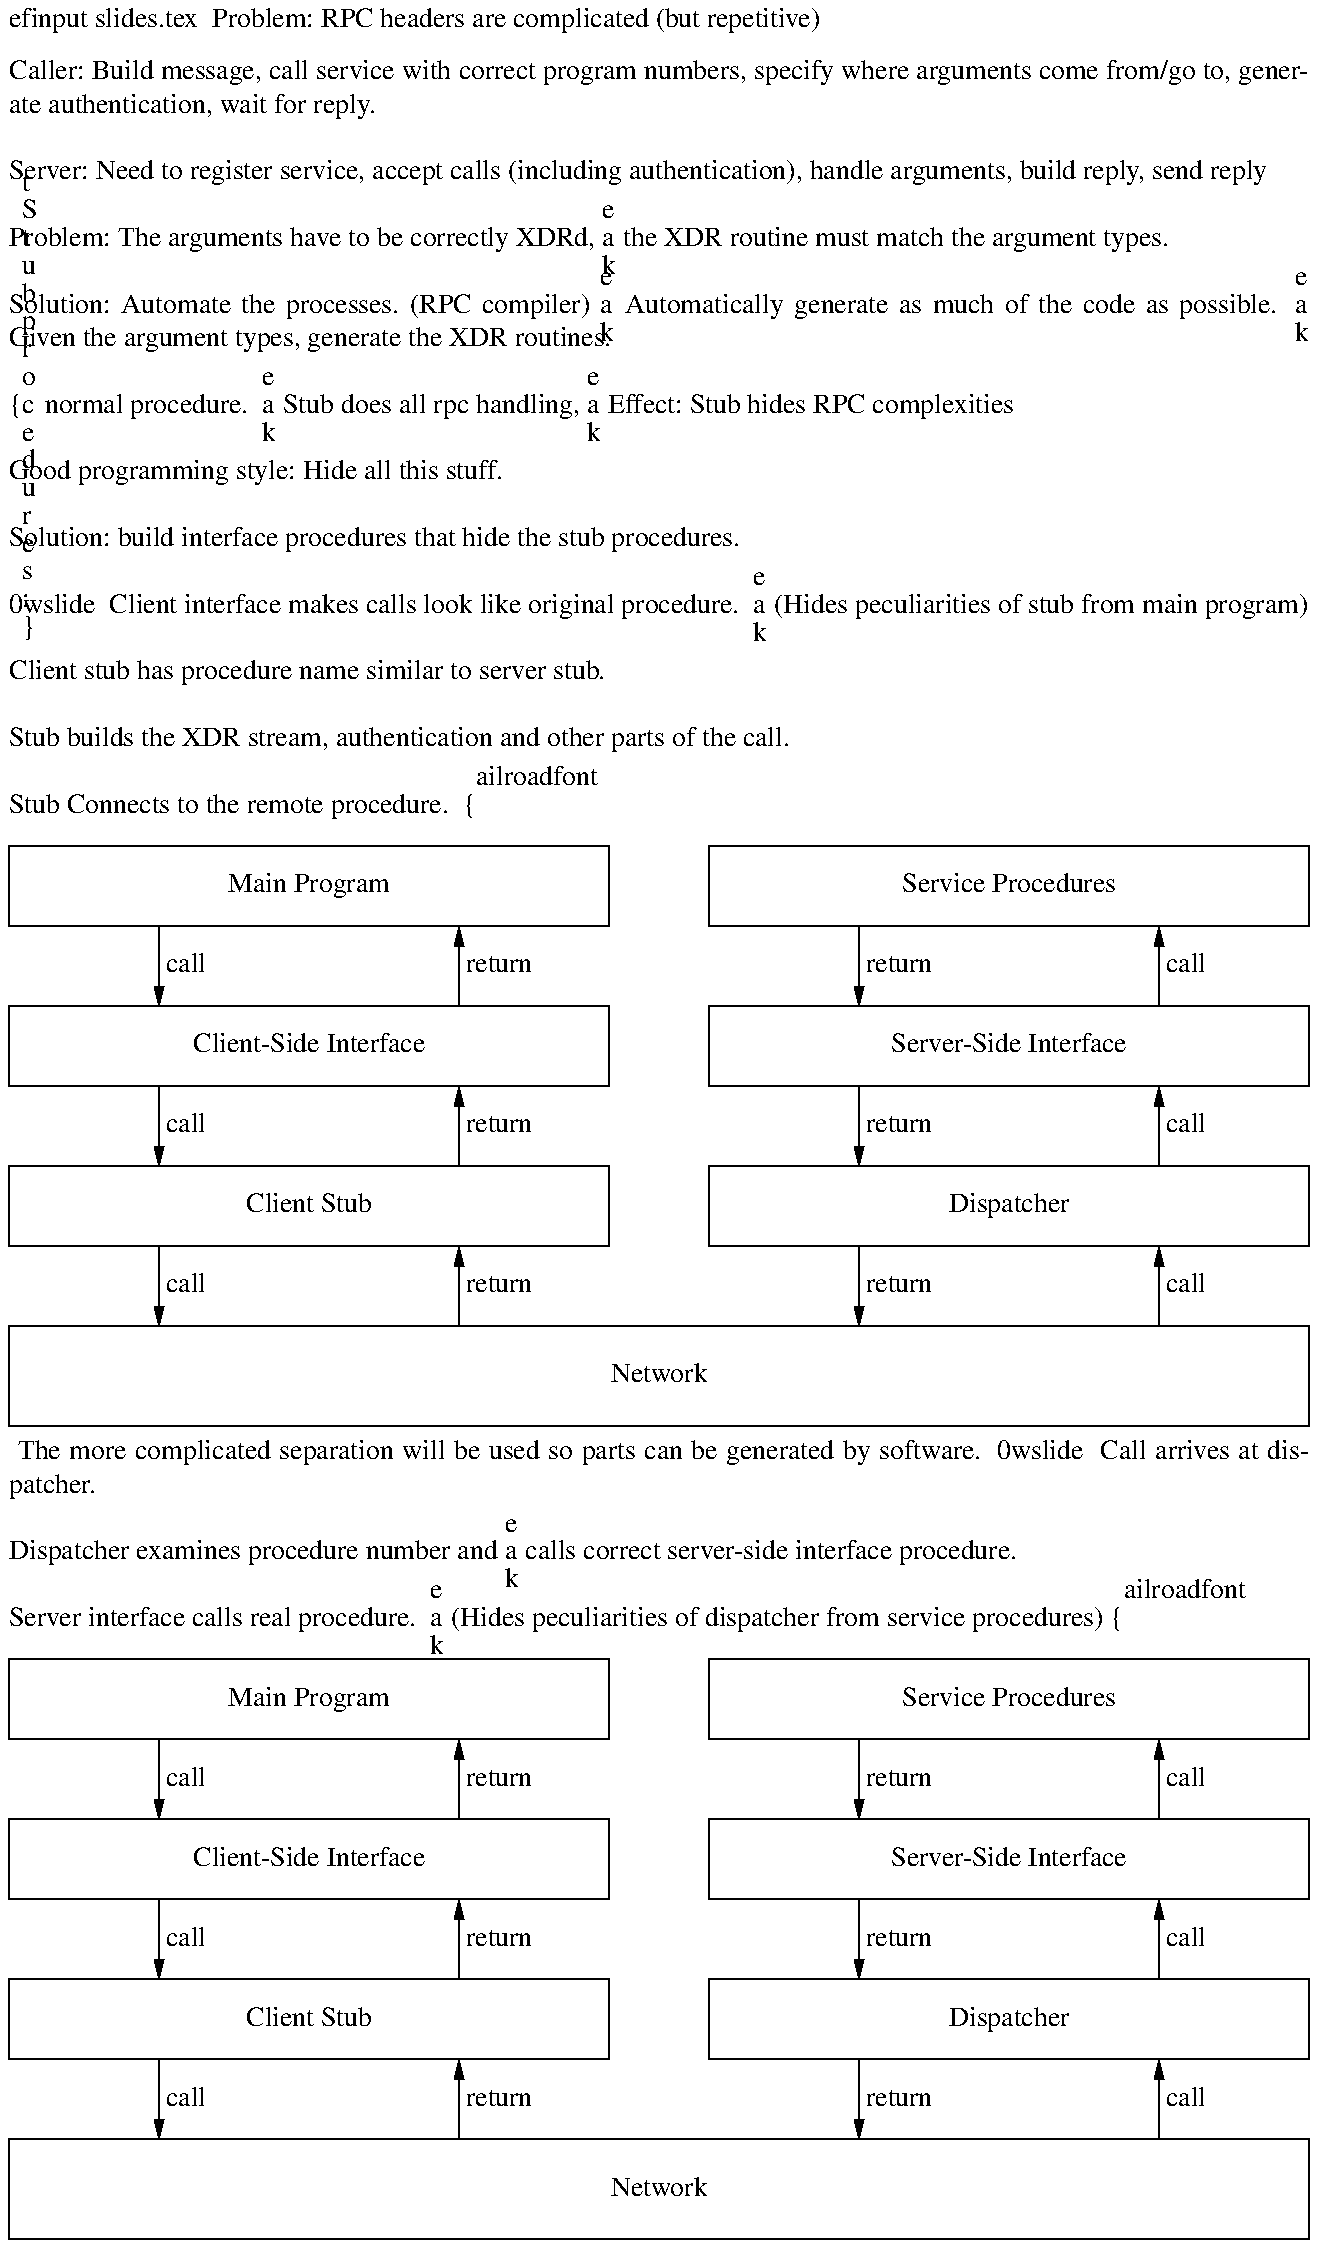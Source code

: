 \def\chapternumber{Chapter 22/23 --- RPCGEN -- 23 August 2002}
\input slides.tex
\centerline{\bbf Chapter 22/23}
\centerline{Building Remote Procedure Calls}

Problem: RPC headers are complicated (but repetitive)

Caller: Build message, call service with correct program numbers, specify
where arguments come from/go to, generate authentication, wait for reply.

Server: Need to register service, accept calls (including authentication), 
handle arguments, build reply, send reply

Problem: The arguments have to be correctly XDRd,
\break
the XDR routine must match the argument types.

Solution: Automate the processes. (RPC compiler)
\break
Automatically generate as much of the code as possible.
\break
Given the argument types, generate the XDR routines.

{\bit Stub procedures:}
normal procedure.
\break
Stub does all rpc handling,
\break
Effect: Stub hides RPC complexities

Good programming style: Hide all this stuff.

Solution: build interface procedures that hide the stub procedures.

\newslide
\centerline{\bbf Client-Side Stubs and Interfaces}

Client interface makes calls look like original procedure.
\break
(Hides peculiarities of stub from main program)

Client stub has procedure name similar to server stub.

Stub builds the XDR stream, authentication and other parts of the call.

Stub Connects to the remote procedure.
\vt
{\railroadfont
.PS
boxh=0.4i
vgap=0.4i
Main: box wid 3i ht boxh "Main Program"
Cif: box wid 3i ht boxh with .n at Main.s + (0,-vgap)  "Client-Side Interface"
Clnt: box wid 3i ht boxh with .n at Cif.s + (0,-vgap)   "Client Stub"
Callm: line -> down vgap from 1/2 between Main.sw and Main.s
Rtnm: line <- down vgap from 1/2 between Main.s and Main.se
Callcif: line -> down vgap from 1/2 between Cif.sw and Cif.s
Rtncif: line <- down vgap from 1/2 between Cif.s and Cif.se
Callclnt: line -> down vgap from 1/2 between Clnt.sw and Clnt.s
Rtnclnt: line <- down vgap from 1/2 between Clnt.s and Clnt.se
" call" at Callm.c ljust
" call" at Callcif.c ljust
" call" at Callclnt.c ljust
" return" at Rtnm.c ljust
" return" at Rtncif.c ljust
" return" at Rtnclnt.c ljust

Proc: box wid 3i ht boxh with .w at Main.e + (0.5i,0) "Service Procedures"
Sif: box wid 3i ht boxh with .n at Proc.s +(0,-vgap)  "Server-Side Interface"
Svc: box wid 3i ht boxh with .n at Sif.s + (0,-vgap)  "Dispatcher"
Callp: line <- down vgap from 1/2 between Proc.s and Proc.se
Rtnp: line -> down vgap from 1/2 between Proc.s and Proc.sw
Callsif: line <- down vgap from 1/2 between Sif.s and Sif.se
Rtnsif: line -> down vgap from 1/2 between Sif.sw and Sif.s
Callsvc: line <- down vgap from 1/2 between Svc.s and Svc.se
Rtnsvc: line -> down vgap from 1/2 between Svc.sw and Svc.s
" call" at Callp.c ljust
" call" at Callsif.c ljust
" call" at Callsvc.c ljust
" return" at Rtnp.c ljust
" return" at Rtnsif.c ljust
" return" at Rtnsvc.c ljust
Net: box wid 6.5i ht 0.5i with .ne at Svc.se + (0,-vgap) "Network"
.PE
\centerline{\box\graph}}

\vt
The more complicated separation will be used so parts can be 
generated by software.
\newslide
\centerline{\bbf Server-Side Dispatcher and Interfaces}

Call arrives at dispatcher.

Dispatcher examines procedure number and 
\break
calls correct server-side interface procedure.

Server interface calls real procedure.
\break
(Hides peculiarities of dispatcher from service procedures)
\vt
{\railroadfont
.PS
boxh=0.4i
vgap=0.4i
Main: box wid 3i ht boxh "Main Program"
Cif: box wid 3i ht boxh with .n at Main.s + (0,-vgap)  "Client-Side Interface"
Clnt: box wid 3i ht boxh with .n at Cif.s + (0,-vgap)   "Client Stub"
Callm: line -> down vgap from 1/2 between Main.sw and Main.s
Rtnm: line <- down vgap from 1/2 between Main.s and Main.se
Callcif: line -> down vgap from 1/2 between Cif.sw and Cif.s
Rtncif: line <- down vgap from 1/2 between Cif.s and Cif.se
Callclnt: line -> down vgap from 1/2 between Clnt.sw and Clnt.s
Rtnclnt: line <- down vgap from 1/2 between Clnt.s and Clnt.se
" call" at Callm.c ljust
" call" at Callcif.c ljust
" call" at Callclnt.c ljust
" return" at Rtnm.c ljust
" return" at Rtncif.c ljust
" return" at Rtnclnt.c ljust

Proc: box wid 3i ht boxh with .w at Main.e + (0.5i,0) "Service Procedures"
Sif: box wid 3i ht boxh with .n at Proc.s +(0,-vgap)  "Server-Side Interface"
Svc: box wid 3i ht boxh with .n at Sif.s + (0,-vgap)  "Dispatcher"
Callp: line <- down vgap from 1/2 between Proc.s and Proc.se
Rtnp: line -> down vgap from 1/2 between Proc.s and Proc.sw
Callsif: line <- down vgap from 1/2 between Sif.s and Sif.se
Rtnsif: line -> down vgap from 1/2 between Sif.sw and Sif.s
Callsvc: line <- down vgap from 1/2 between Svc.s and Svc.se
Rtnsvc: line -> down vgap from 1/2 between Svc.sw and Svc.s
" call" at Callp.c ljust
" call" at Callsif.c ljust
" call" at Callsvc.c ljust
" return" at Rtnp.c ljust
" return" at Rtnsif.c ljust
" return" at Rtnsvc.c ljust
Net: box wid 6.5i ht 0.5i with .ne at Svc.se + (0,-vgap) "Network"
.PE
\centerline{\box\graph}}
\vt
Using ``interfaces" the main program needs a couple lines added and the 
real procedures don't need to be changed.
\newslide
\centerline{\bbf Methodology}
\centerline{How to Build RPC Programs}

1) Build a well modularized program

{\railroadfont
.PS
Pr: box wid 4i ht 1.5i
Prw: box wid 2i ht 1.5i with .w at Pr.w "Main" "Program"
Pre: box wid 2i ht 1.5i with .e at Pr.e "Service" "Routines"
.PE
\centerline{\box\graph}}
\vf
2) Split the program.
Add prototypes for the service routines to the main program.

{\railroadfont
.PS
Main: box wid 2i ht 1.5i "Main Program" "plus prototypes"
Proc: box wid 2i ht 1.5i with .w at Main.e + (1.5i,0)  "Service" "Routines"
Callp: line -> right 1.5i from 1/2 between Main.e and Main.ne
Rtnp: line <- right 1.5i from 1/2 between Main.e and Main.se
"call" at Callp.c above
"return" at Rtnp.c above
.PE
\centerline{\box\graph}}
\newslide
\centerline{\bbf Build RPC Stuff}

3) Build the {\ltt{}.x} file.
\break
This defines exactly what will be passed over the network.

4) Add the necessary lines to the main program

5) Build the Client and Server interfaces.
\vt
{\railroadfont
.PS
boxh=0.8i
vgap=0.4i
Main: box wid 2i ht boxh "Main Program" "(RPC lines added)"
Proc: box wid 2i ht boxh with .w at Main.e + (1.5i,0)  "Service Routines"
Cif: box wid 2i ht boxh with .n at Main.s + (0, -vgap) "Client Interface" "cif file"
Sif: box wid 2i ht boxh with .n at Proc.s + (0, -vgap)  "Server Interface" "sif file"
Gen: box wid 2i ht boxh with .n at 1/2 between Cif.se and Sif.sw + (0, -0.5i) "the rpc" ".x file"
Callm: line -> down vgap from 1/2 between Main.s and Main.sw
Rtnm: line <- down vgap from 1/2 between Main.s and Main.se
Rtnp: line -> down vgap from 1/2 between Proc.s and Proc.sw
Callp: line <- down vgap from 1/2 between Proc.s and Proc.se
" call" at Callm.c ljust
" return" at Rtnm.c ljust
" call" at Callp.c ljust
" return" at Rtnp.c ljust
.PE
\centerline{\box\graph}}
\newslide
\centerline{\bbf Apply rpcgen}

This generates the stubs, the dispatcher, the XDR routines and the header
({\ltt{}.h}) file.

The dispatcher and server stubs are placed in the svc file.


{\railroadfont
.PS
boxh=0.8i
vgap=0.4i
Main: box wid 2i ht boxh "Main Program" "(RPC lines added)"
Proc: box wid 2i ht boxh with .w at Main.e + (2.5i,0)  "Service Routines"
Cif: box wid 2i ht boxh with .n at Main.s + (0, -vgap) "Client Interface" "cif file"
Sif: box wid 2i ht boxh with .n at Proc.s + (0, -vgap)  "Server Interface" "sif file"
Gen: box wid 2i ht boxh with .n at 1/2 between Cif.se and Sif.sw + (0, -vgap) "the rpc" ".x file"
Callm: line -> down vgap from 1/2 between Main.s and Main.sw
Rtnm: line <- down vgap from 1/2 between Main.s and Main.se
Rtnp: line -> down vgap from 1/2 between Proc.s and Proc.sw
Callp: line <- down vgap from 1/2 between Proc.s and Proc.se
" call" at Callm.c ljust
" return" at Rtnm.c ljust
" call" at Callp.c ljust
" return" at Rtnp.c ljust
Xdr: box dashed wid 2i ht boxh with .n at Gen.s + (0, -vgap/2) "XDR routines" "xdr file"
Hf: box dashed wid 2i ht boxh with .n at Xdr.s + (0, -vgap/2) ".h file"
Clnt: box dashed wid 2i ht boxh with .n at Cif.s + (0, -3*boxh-2*vgap) "client stubs" "clnt file"
Svc: box dashed wid 2i ht boxh with .n at Sif.s + (0,-3*boxh-2*vgap) "dispatcher" "svc file"
Callcif: line -> down 3*boxh+2*vgap from 1/2 between Cif.s and Cif.sw
Rtncif: line <- down 3*boxh+2*vgap from 1/2 between Cif.s and Cif.se
Rtnsif: line -> down 3*boxh+2*vgap from 1/2 between Sif.s and Sif.sw
Callsif: line <- down 3*boxh+2*vgap from 1/2 between Sif.s and Sif.se
" call" at Callcif.c ljust
" return" at Rtncif.c ljust
" call" at Callsif.c ljust
" return" at Rtnsif.c ljust
Net: box dashed wid 6.5i ht 0.5i with .ne at Svc.se + (0,-vgap) "Network"
Callnc: line -> down vgap from 1/2 between Clnt.s and Clnt.sw
Returnc: line <- down vgap from 1/2 between Clnt.s and Clnt.se
Returnns: line -> down vgap from 1/2 between Svc.s and Svc.sw
Calls: line <- down vgap from 1/2 between Svc.s and Svc.se
.PE
\centerline{\box\graph}}

\newslide
\centerline{\bbf Split Main Program with Prototypes}
{\cprogram
/* File: convert_client.c */
/* Convert a sentence to upper or lower case */
void upper_it(char *sentence);
void lower_it(char *sentence);
int main() {
  char buffer[100]; /* holds the sentence */
  char whichway[5]; /* to upper or to lower */
  /* control-C to exit */
  for (;;) {
    printf("enter the string ");
    gets(buffer);
    printf("u) to upper, l) to lower? ");
    gets(whichway);
    switch (whichway[0]) {
      case 'u':
        upper_it(buffer);
        break;
      case 'l':
        lower_it(buffer);
        break;
      default:
        printf("unrecognized option\n");
    }
    printf("%s\n", buffer);
  }
}
@endprogram}
\newslide
\centerline{\bbf Original Service Procedures}
{\program
/* File: convert_services.c */
#include <ctype.h>  /* toupper, tolower*/
/* Convert a sentence to upper or lower case */
void upper_it(char *sentence){
  char *letter = sentence;
  while (*letter) {
    *letter = toupper(*letter);
    letter++;
  }
}
void lower_it(char *sentence){
  char *letter = sentence;
  while (*letter) {
    *letter = tolower(*letter);
    letter++;
  }
}
\endprogram}
\vt
Main program and service procedures nicely separated
\newslide
\centerline{\bbf Building the rpcgen File}

{\ltt{}convert.x}:

{\program
/* convert.x */
%#include <sys/time.h>
program CONVERTPROG { 
  version CONVERTVER {
    string UPPER_IT(string) = 1;  /* procedure 1 */
    string LOWER_IT(string) = 2;  /* procedure 2 */
  } = 1;                       /* version number */
} = 0x20000064;                /* program number */ 
\endprogram}

\vt
The user gives the program number, the version number, the
parameter lists and return types of the RPCs and the RPC numbers.
{\ltt{}%} passes the {\ltt{}include} to the {\ltt{}convert.h} file.

Example ({\ltt{}LOWER_IT}): 
Creates {\ltt{}lower_it_1} as procedure number 2.
It will take a string and return a string.
The {\ltt{}_1} will match the version 

This file is used by rpcgen to build the following files:

{\ltt{}convert_svc.c} -- 
dispatcher
\break
{\ltt{}convert_clnt.c} -- 
client stubs
\break
{\ltt{}convert_xdr.c} -- 
any special xdr routines required by parameters or return values.
In this example none are required so the file is not created.
\break
{\ltt{}convert.h} --
the header file

\newslide
\centerline{\bbf Header File}

This file ({\ltt{}convert.h}) will be created when rpcgen is run.


{\program
#include <sys/time.h>
#define CONVERTPROG ((u_long)0x20000064)
#define CONVERTVER ((u_long)1)
#define UPPER_IT ((u_long)1)
extern char **upper_it_1(char **, CLIENT *);
extern char **upper_it_1_svc(char **, 
                                  struct svc_req *);
#define LOWER_IT ((u_long)2)
extern char **lower_it_1(char **, CLIENT *);
extern char **lower_it_1_svc(char **,
                                  struct svc_req *);
\endprogram}

Defines the program number.
\break
Defines the procedure numbers.
\break
Names the procedures ({\ltt{}extern})
\break
{\ltt{}upper_it_1} and {\ltt{}lower_it_1} are called
by the client-side interface.
\break
{\ltt{}upper_it_1_svc} and {\ltt{}lower_it_1_svc} are 
what the server (dispatcher) calls.

Note that {\ltt{}UPPER_IT} gets ``defined" as a 1;
\break
don't use lower case or else {\ltt{}upper_it} will get ``defined";
\break
this definition will conflict with the name of your procedure 
(also called {\ltt{}upper_it}) and create a syntax error.
\newslide
\centerline{\bbf Main Program--RPC Version}

{\program
/* Convert a sentence to upper or lower case */
#include <rpc/rpc.h>
#include "convert.h"
CLIENT *handle;
void upper_it(char *sentence);
void lower_it(char *sentence);

main() {
  char buffer[100]; /* holds the sentence */
  char whichway[5]; /* to upper or to lower */
  if ((handle = clnt_create("cheetah",
   CONVERTPROG, CONVERTVER, "tcp")) == NULL) {
    /* print the error message */
    clnt_pcreateerror("convert client");
    exit(-1);
  }
      
  /* control-C to exit */
  ... same from hear on
}
\endprogram}

The only things added are the includes, the {\ltt{}handle} variable
and the call to {\ltt{}clnt_create}.

The {\ltt{}clnt_create} initializes the rpc's to point to the convert server
program on cheetah.

Note: Service routines are not changed at all.
\newslide
\centerline{\bbf A More Flexible Main Program}

Our main always looked for the server on cheetah.

It would be better if it allowed a command line argument to specify the host 
and it defaulted to localhost.

This can be done by adding some of Comer's code:

{\program
char *host = "localhost"
switch (argc) {
case 2: host = argv[1];
...
if (( handle = clnt_create(host, ...
\endprogram}

\newslide
\centerline{\bbf The Client-Side Interface (cif)}

{\program
#include <rpc/rpc.h>
#include "convert.h"
/* convert_cif.c */
extern CLIENT *handle;
void upper_it(char *sentence){
  char **answer;
  answer = upper_it_1(&sentence, handle);
  strcpy(sentence, *answer);
}
void lower_it(char *sentence){
  char **answer;
  answer = lower_it_1(&sentence, handle);
  strcpy(sentence, *answer);
}
\endprogram}
\vt
Interface to main program is the same.

Makes calls to the actual rpc.
\break
Must pack arguments into the parameter structure
\break
and unpack them from the answer structure.

Warning: This file and the {\ltt{}convert_services.c}
both give definitions for {\ltt{}upper_it} and {\ltt{}lower_it}.
\break
Do not compile both at the same time.
\newslide
\centerline{\bbf The Server-Side Interface (sif)}

{\program
/* convert_sif.c */
#include <rpc/rpc.h>
#include "convert.h"
void upper_it(char *sentence);
void lower_it(char *sentence);
static char buffer[100];
static char *bufptr = buffer;
char **upper_it_1_svc(char **sentence, 
                    struc svc_req *dummy){
  strcpy(buffer, *sentence);
  upper_it(buffer);
  return &bufptr;  /* yeilds &buffer */ 
}
char **lower_it_1_svc(char **sentence)
                    struc svc_req *dummy){
  strcpy(buffer, *sentence);
  lower_it(buffer);
  return &bufptr;  /* yeilds &buffer */ 
}
\endprogram}

These procedures are called by the dispatcher.
\break
They must unpack arguments from the parameter structure
and pass them to the actual service routines.
\break
They must pack answer into the answer structure.
\break
The answer structure ({\ltt{}buffer}, {\ltt{}bufptr}) must be static.
\break
Note: {\ltt{}&buffer} is not correct C.
\newslide
\centerline{\bbf Client Stub (created by rpcgen)}

The file  {\ltt{}convert_clnt.c}:

{\program
#include <rpc/rpc.h>
#include "convert.h"
/* Default timeout can be changed */
static struct timeval TIMEOUT = { 25, 0 };
char **upper_it_1(argp, clnt)
  char **argp;
  CLIENT *clnt;
{ static char *res;
  bzero((char *)&res, sizeof(res));
  if (clnt_call(clnt, UPPER_IT, xdr_wrapstring,
    argp, xdr_wrapstring, &res, TIMEOUT) 
     != RPC_SUCCESS) {
    return (NULL);
  }
  return (&res);
}
\endprogram}

Lower it is same except for name change.
\break
{\ltt{}clnt_call}: actual rpc call
\break
{\ltt{}xdr_wrapstring}: xdr conversion for parameter
\break
{\ltt{}argp}: parameter
\break
{\ltt{}xdr_wrapstring}: xdr conversion for result
\break
{\ltt{}res}: pointer to answer structure
\newslide
\centerline{\bbf Dispatcher (created by rpcgen)}

Makes the {\ltt{}upper_it} and {\ltt{}lower_it} rpc's available.
\break
Two parts, registration, actual dispatcher
\break
{\ltt{}convert_svc.c}: registration portion (stripped)

{\program
#include <stdio.h>
#include <rpc/rpc.h>
#include "convert.h"
static void convertprog_1(); /* dispatcher */
main()
{ SVCXPRT *transp;
  (void)pmap_unset(CONVERTPROG, CONVERTVER);
  /* create a udp service */
  transp = svcudp_create(RPC_ANYSOCK);
  /* register the udp version of the rpc */
  svc_register(transp, CONVERTPROG, CONVERTVER,
    convertprog_1, IPPROTO_UDP));
  /* create a tcp service */
  transp = svctcp_create(RPC_ANYSOCK, 0, 0);
  /* register the tdp version of the rpc */
  svc_register(transp, CONVERTPROG, CONVERTVER,
    convertprog_1, IPPROTO_TCP));
  /* run the dispatcher-dispatcher */
  svc_run();
}
\endprogram}
\newslide
\centerline{\bbf Actual Dispatcher}
\centerline{Called for each RPC}

{\program
static void convertprog_1(rqstp, transp)
{ a bunch of local variables including:
  char *(*local)();
  /* Set the function to call */
  switch (rqstp->rq_proc) {
  /* Direct call */
  case NULLPROC: (void)svc_sendreply(...
    return;
  case UPPER_IT:
    /* call set up, xdr to use, who to call */
    xdr_argument = xdr_wrapstring;
    xdr_result = xdr_wrapstring;
    local = (char *(*)(char*, 
              struct svc_req *)) upper_it_1_svc;
    break;
  case LOWER_IT: -- similar ... }
  /* line up arguments */
  bzero((char *)&argument, sizeof(argument));
  svc_getargs(transp, xdr_argument, &argument));
  /* call the procedure */
  result = (*local)(&argument, rqstp);
  /* send back the result */
  svc_sendreply(transp, xdr_result, result));
  /* clean up */
  svc_freeargs(transp, xdr_argument, &argument));}
\endprogram}
\newslide
\centerline{\bbf Vector Program Example}
\centerline{Split Main Program with Prototypes}

{\cprogram
/* Vector operations interface */
#include "vectora.h"
void add(struct vector *a, struct vector *b, 
   struct vector *c);
main() {
    struct vector p,q,r;
    p.x = 1;
    p.y = 4;
    q.x = 2;
    q.y = 5;
    add(&p, &q, &r);
    printf("answer (should be (3, 9)): %d, %d\n", 
      r.x, r.y);
}
@endprogram}

\centerline{Service Routines}

First two parameters are to be added,
\break
result returned using the third parameter.
\break
Structures are passed by address.

{\program
#include "vectora.h"
void add(struct vector *a, struct vector *b, 
   struct vector *c) {
  c->x = a->x + b->x;
  c->y = a->y + b->y;
}
\endprogram}
\newslide
\centerline{\bbf The rpcgen File}

For illustration purposes we pass the parameters and
return the result using arrays.

{\program
%#include <sys/time.h>
/* The structures used by the actual rpc calls. */

/* two vectors will be passed */
struct pass {
  int data[4];
  };

/* one vector will come back */
struct answer {
  int data[2];
  };

program VECTORPROG { 
  version VECTORVER {
    answer ADD(pass) = 1;  /* procedure 1 */
  } = 1;                   /* version number */
} = 0x20000064;            /* program number */ 
\endprogram}
\newslide
\centerline{\bbf Main Program--RPC Version}

{\cprogram
#include <rpc/rpc.h>
#include "vector.h"
CLIENT *handle;
#include "vectora.h"
void add(struct vector *a, struct vector *b, 
   struct vector *c);
main() {
    struct vector p,q,r;
     if ((handle = clnt_create("cheetah",
      VECTORPROG, VECTORVER, "tcp")) == NULL) {
        /* couldn't connect to the server */
        clnt_pcreateerror("vector client");
        exit(-1);
    }
    p.x = 1;
    p.y = 4;
    q.x = 2;
    q.y = 5;
    add(&p, &q, &r);
    printf("answer (should be (3, 9)): %d, %d\n", 
      r.x, r.y);
}
@endprogram}

Only handle stuff and header lines are added.
\newslide
\centerline{\bbf The Client-Side Interface (cif)}

Incorrect packing and unpacking will cause a
program crash (segfault, or bus error).

{\program
#include <rpc/rpc.h>
#include "vectora.h"
#include "vector.h"
extern CLIENT *handle;

void add(struct vector *a, struct vector *b, 
   struct vector *c) {
  struct pass params;
  struct answer *result;
  /* pack up the parameters a and b */
  params.data[0] = a->x;
  params.data[1] = a->y;
  params.data[2] = b->x;
  params.data[3] = b->y;
  /* call the remote function */
  result = add_1(&params, handle);
  /* unpack the answer into c */
  c->x = result->data[0];
  c->y = result->data[1];
}
\endprogram}

{\bit One} (pointer to a) parameter, one handle

\newslide
\centerline{\bbf The Server-Side Interface (sif)}

If the answer is not packed into a static variable,
it will be deallocated on return from the sif and
the area pointed to will be reused
leaving you with garbage.

{\program
#include <rpc/rpc.h>
#include "vectora.h"
#include "vector.h"
void add(struct vector *a, struct vector *b, 
   struct vector *c);
answer *add_1_svc(pass *param, 
                       struct svc_req *dummy) {
  struct vector p,q,r;
  static struct answer result;
  /* unpack the parameters */
  p.x = param->data[0];
  p.y = param->data[1];
  q.x = param->data[2];
  q.y = param->data[3];
  add(&p,&q,&r); /* call the actual procedure */
  /* pack up the answer */
  result.data[0] = r.x;
  result.data[1] = r.y;
  return &result; /* return the answer */
}
\endprogram}

{\bit One} (pointer to a) parameter,
{\bit one} (pointer to a) result.

\newslide
\centerline{\bbf xdr File (created by rpcgen)}

rpcgen will create {\ltt{}vector_xdr.c}
\break
this file has the xdr routines

{\program
#include <rpc/rpc.h>
#include "vector.h"
#include <sys/time.h>

bool_t xdr_pass(xdrs, objp)
 XDR *xdrs;
 pass *objp;
{
 if (!xdr_vector(xdrs, (char *)objp->data, 4, 
  sizeof(int), xdr_int)) {return (FALSE);}
 return (TRUE);
}

bool_t xdr_answer(xdrs, objp)
  XDR *xdrs;
  answer *objp;
{
  if (!xdr_vector(xdrs, (char *)objp->data, 2, 
    sizeof(int), xdr_int)) {return (FALSE);}
  return (TRUE);
}
\endprogram}

xdr the vector using by xdr-ing an int 4/2 times
\bye
